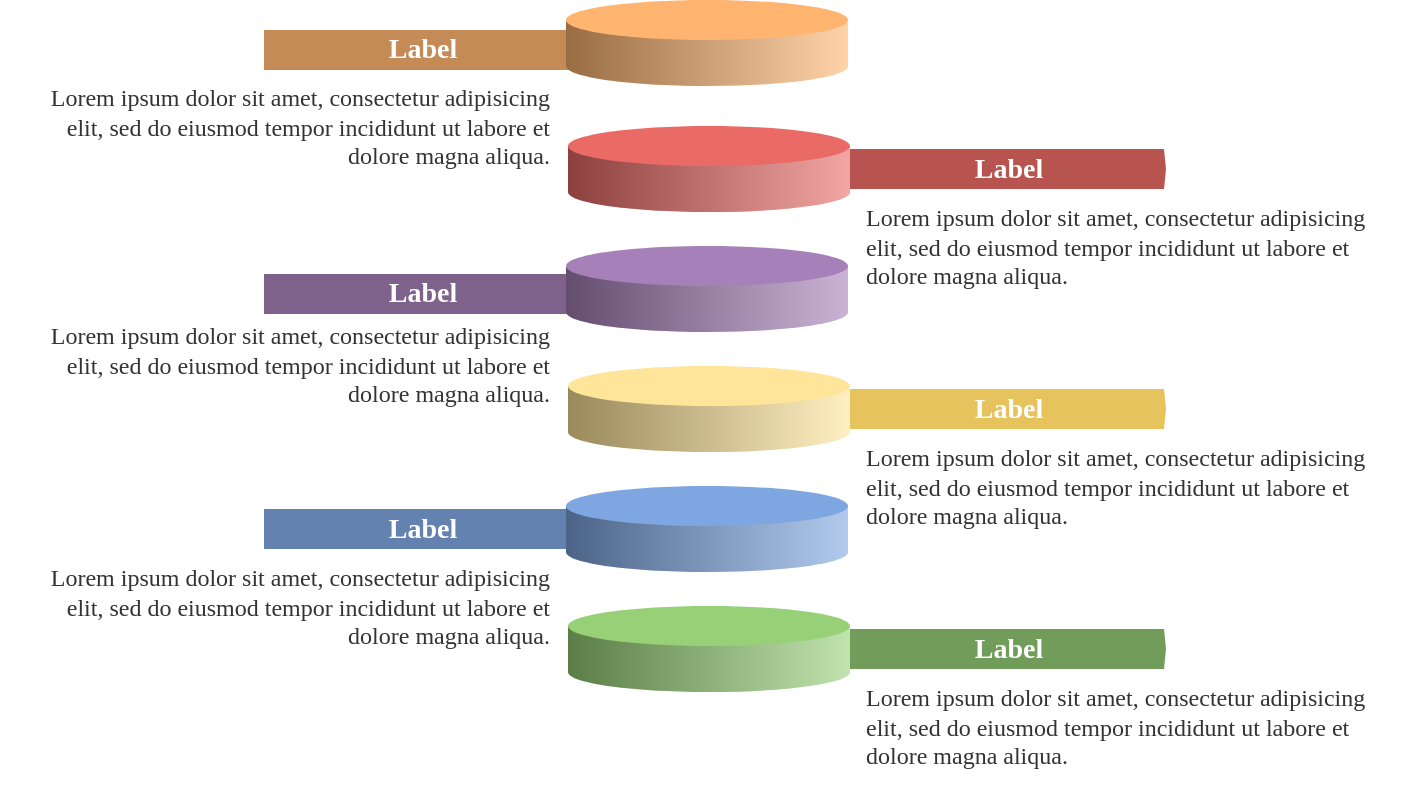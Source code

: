 <mxfile version="20.0.1" type="device"><diagram id="Y866DASt3MzpiJiUYrSB" name="Page-1"><mxGraphModel dx="1124" dy="638" grid="0" gridSize="10" guides="1" tooltips="1" connect="1" arrows="1" fold="1" page="1" pageScale="1" pageWidth="1169" pageHeight="827" math="0" shadow="0"><root><mxCell id="0"/><mxCell id="1" parent="0"/><mxCell id="jNTM52YTxWMKljqT_B0W-1" value="" style="group" vertex="1" connectable="0" parent="1"><mxGeometry x="172" y="197" width="424" height="97" as="geometry"/></mxCell><mxCell id="jNTM52YTxWMKljqT_B0W-2" value="Label" style="html=1;shape=mxgraph.infographic.ribbonSimple;notch1=0;notch2=1;fillColor=#C48B56;strokeColor=none;align=center;verticalAlign=middle;fontSize=14;fontStyle=1;shadow=0;sketch=0;fontFamily=Verdana;fontColor=#FFFFFF;" vertex="1" parent="jNTM52YTxWMKljqT_B0W-1"><mxGeometry x="132" y="15" width="158" height="20" as="geometry"/></mxCell><mxCell id="jNTM52YTxWMKljqT_B0W-3" value="" style="verticalLabelPosition=bottom;verticalAlign=top;html=1;shape=mxgraph.infographic.cylinder;fillColor=#FFB570;strokeColor=none;fontFamily=Verdana;fontSize=12;fontColor=#719C59;shadow=0;" vertex="1" parent="jNTM52YTxWMKljqT_B0W-1"><mxGeometry x="283" width="141" height="43" as="geometry"/></mxCell><mxCell id="jNTM52YTxWMKljqT_B0W-4" value="&lt;h1 style=&quot;font-size: 12px;&quot;&gt;&lt;font style=&quot;font-size: 12px;&quot;&gt;&lt;br&gt;&lt;/font&gt;&lt;/h1&gt;&lt;p style=&quot;font-size: 12px;&quot;&gt;&lt;font style=&quot;font-size: 12px;&quot;&gt;Lorem ipsum dolor sit amet, consectetur adipisicing elit, sed do eiusmod tempor incididunt ut labore et dolore magna aliqua.&lt;/font&gt;&lt;/p&gt;" style="text;html=1;strokeColor=none;fillColor=none;spacing=8;spacingTop=-20;whiteSpace=wrap;overflow=hidden;rounded=0;shadow=0;sketch=0;fontFamily=Verdana;fontSize=10;fontColor=#333333;align=right;" vertex="1" parent="jNTM52YTxWMKljqT_B0W-1"><mxGeometry y="15" width="283" height="82" as="geometry"/></mxCell><mxCell id="jNTM52YTxWMKljqT_B0W-5" value="" style="group" vertex="1" connectable="0" parent="1"><mxGeometry x="456" y="260" width="424" height="93.5" as="geometry"/></mxCell><mxCell id="jNTM52YTxWMKljqT_B0W-6" value="Label" style="html=1;shape=mxgraph.infographic.ribbonSimple;notch1=0;notch2=1;fillColor=#B85450;strokeColor=none;align=center;verticalAlign=middle;fontSize=14;fontStyle=1;shadow=0;sketch=0;fontFamily=Verdana;fontColor=#FFFFFF;" vertex="1" parent="jNTM52YTxWMKljqT_B0W-5"><mxGeometry x="141" y="11.5" width="158" height="20" as="geometry"/></mxCell><mxCell id="jNTM52YTxWMKljqT_B0W-7" value="" style="verticalLabelPosition=bottom;verticalAlign=top;html=1;shape=mxgraph.infographic.cylinder;fillColor=#EA6B66;strokeColor=none;fontFamily=Verdana;fontSize=12;fontColor=#719C59;shadow=0;" vertex="1" parent="jNTM52YTxWMKljqT_B0W-5"><mxGeometry width="141" height="43" as="geometry"/></mxCell><mxCell id="jNTM52YTxWMKljqT_B0W-8" value="&lt;h1 style=&quot;font-size: 12px;&quot;&gt;&lt;font style=&quot;font-size: 12px;&quot;&gt;&lt;br&gt;&lt;/font&gt;&lt;/h1&gt;&lt;p style=&quot;font-size: 12px;&quot;&gt;&lt;font style=&quot;font-size: 12px;&quot;&gt;Lorem ipsum dolor sit amet, consectetur adipisicing elit, sed do eiusmod tempor incididunt ut labore et dolore magna aliqua.&lt;/font&gt;&lt;/p&gt;" style="text;html=1;strokeColor=none;fillColor=none;spacing=8;spacingTop=-20;whiteSpace=wrap;overflow=hidden;rounded=0;shadow=0;sketch=0;fontFamily=Verdana;fontSize=10;fontColor=#333333;" vertex="1" parent="jNTM52YTxWMKljqT_B0W-5"><mxGeometry x="141" y="11.5" width="283" height="82" as="geometry"/></mxCell><mxCell id="jNTM52YTxWMKljqT_B0W-9" value="" style="group" vertex="1" connectable="0" parent="1"><mxGeometry x="172" y="320" width="424" height="92.5" as="geometry"/></mxCell><mxCell id="jNTM52YTxWMKljqT_B0W-10" value="Label" style="html=1;shape=mxgraph.infographic.ribbonSimple;notch1=0;notch2=1;fillColor=#7F628C;strokeColor=none;align=center;verticalAlign=middle;fontSize=14;fontStyle=1;shadow=0;sketch=0;fontFamily=Verdana;fontColor=#FFFFFF;" vertex="1" parent="jNTM52YTxWMKljqT_B0W-9"><mxGeometry x="132" y="14" width="158" height="20" as="geometry"/></mxCell><mxCell id="jNTM52YTxWMKljqT_B0W-11" value="" style="verticalLabelPosition=bottom;verticalAlign=top;html=1;shape=mxgraph.infographic.cylinder;fillColor=#A680B8;strokeColor=none;fontFamily=Verdana;fontSize=12;fontColor=#719C59;shadow=0;" vertex="1" parent="jNTM52YTxWMKljqT_B0W-9"><mxGeometry x="283" width="141" height="43" as="geometry"/></mxCell><mxCell id="jNTM52YTxWMKljqT_B0W-12" value="&lt;h1 style=&quot;font-size: 12px;&quot;&gt;&lt;font style=&quot;font-size: 12px;&quot;&gt;&lt;br&gt;&lt;/font&gt;&lt;/h1&gt;&lt;p style=&quot;font-size: 12px;&quot;&gt;&lt;font style=&quot;font-size: 12px;&quot;&gt;Lorem ipsum dolor sit amet, consectetur adipisicing elit, sed do eiusmod tempor incididunt ut labore et dolore magna aliqua.&lt;/font&gt;&lt;/p&gt;" style="text;html=1;strokeColor=none;fillColor=none;spacing=8;spacingTop=-20;whiteSpace=wrap;overflow=hidden;rounded=0;shadow=0;sketch=0;fontFamily=Verdana;fontSize=10;fontColor=#333333;align=right;" vertex="1" parent="jNTM52YTxWMKljqT_B0W-9"><mxGeometry y="10.5" width="283" height="82" as="geometry"/></mxCell><mxCell id="jNTM52YTxWMKljqT_B0W-13" value="" style="group" vertex="1" connectable="0" parent="1"><mxGeometry x="456" y="380" width="424" height="93.5" as="geometry"/></mxCell><mxCell id="jNTM52YTxWMKljqT_B0W-14" value="Label" style="html=1;shape=mxgraph.infographic.ribbonSimple;notch1=0;notch2=1;fillColor=#E6C35C;strokeColor=none;align=center;verticalAlign=middle;fontSize=14;fontStyle=1;shadow=0;sketch=0;fontFamily=Verdana;fontColor=#FFFFFF;" vertex="1" parent="jNTM52YTxWMKljqT_B0W-13"><mxGeometry x="141" y="11.5" width="158" height="20" as="geometry"/></mxCell><mxCell id="jNTM52YTxWMKljqT_B0W-15" value="" style="verticalLabelPosition=bottom;verticalAlign=top;html=1;shape=mxgraph.infographic.cylinder;fillColor=#FFE599;strokeColor=none;fontFamily=Verdana;fontSize=12;fontColor=#719C59;shadow=0;" vertex="1" parent="jNTM52YTxWMKljqT_B0W-13"><mxGeometry width="141" height="43" as="geometry"/></mxCell><mxCell id="jNTM52YTxWMKljqT_B0W-16" value="&lt;h1 style=&quot;font-size: 12px;&quot;&gt;&lt;font style=&quot;font-size: 12px;&quot;&gt;&lt;br&gt;&lt;/font&gt;&lt;/h1&gt;&lt;p style=&quot;font-size: 12px;&quot;&gt;&lt;font style=&quot;font-size: 12px;&quot;&gt;Lorem ipsum dolor sit amet, consectetur adipisicing elit, sed do eiusmod tempor incididunt ut labore et dolore magna aliqua.&lt;/font&gt;&lt;/p&gt;" style="text;html=1;strokeColor=none;fillColor=none;spacing=8;spacingTop=-20;whiteSpace=wrap;overflow=hidden;rounded=0;shadow=0;sketch=0;fontFamily=Verdana;fontSize=10;fontColor=#333333;" vertex="1" parent="jNTM52YTxWMKljqT_B0W-13"><mxGeometry x="141" y="11.5" width="283" height="82" as="geometry"/></mxCell><mxCell id="jNTM52YTxWMKljqT_B0W-17" value="" style="group" vertex="1" connectable="0" parent="1"><mxGeometry x="172" y="440" width="424" height="93.5" as="geometry"/></mxCell><mxCell id="jNTM52YTxWMKljqT_B0W-18" value="Label" style="html=1;shape=mxgraph.infographic.ribbonSimple;notch1=0;notch2=1;fillColor=#6382B0;strokeColor=none;align=center;verticalAlign=middle;fontSize=14;fontStyle=1;shadow=0;sketch=0;fontFamily=Verdana;fontColor=#FFFFFF;" vertex="1" parent="jNTM52YTxWMKljqT_B0W-17"><mxGeometry x="132" y="11.5" width="158" height="20" as="geometry"/></mxCell><mxCell id="jNTM52YTxWMKljqT_B0W-19" value="" style="verticalLabelPosition=bottom;verticalAlign=top;html=1;shape=mxgraph.infographic.cylinder;fillColor=#7EA6E0;strokeColor=none;fontFamily=Verdana;fontSize=12;fontColor=#719C59;shadow=0;" vertex="1" parent="jNTM52YTxWMKljqT_B0W-17"><mxGeometry x="283" width="141" height="43" as="geometry"/></mxCell><mxCell id="jNTM52YTxWMKljqT_B0W-20" value="&lt;h1 style=&quot;font-size: 12px;&quot;&gt;&lt;font style=&quot;font-size: 12px;&quot;&gt;&lt;br&gt;&lt;/font&gt;&lt;/h1&gt;&lt;p style=&quot;font-size: 12px;&quot;&gt;&lt;font style=&quot;font-size: 12px;&quot;&gt;Lorem ipsum dolor sit amet, consectetur adipisicing elit, sed do eiusmod tempor incididunt ut labore et dolore magna aliqua.&lt;/font&gt;&lt;/p&gt;" style="text;html=1;strokeColor=none;fillColor=none;spacing=8;spacingTop=-20;whiteSpace=wrap;overflow=hidden;rounded=0;shadow=0;sketch=0;fontFamily=Verdana;fontSize=10;fontColor=#333333;align=right;" vertex="1" parent="jNTM52YTxWMKljqT_B0W-17"><mxGeometry y="11.5" width="283" height="82" as="geometry"/></mxCell><mxCell id="jNTM52YTxWMKljqT_B0W-21" value="" style="group" vertex="1" connectable="0" parent="1"><mxGeometry x="456" y="500" width="424" height="93.5" as="geometry"/></mxCell><mxCell id="jNTM52YTxWMKljqT_B0W-22" value="Label" style="html=1;shape=mxgraph.infographic.ribbonSimple;notch1=0;notch2=1;fillColor=#719C59;strokeColor=none;align=center;verticalAlign=middle;fontSize=14;fontStyle=1;shadow=0;sketch=0;fontFamily=Verdana;fontColor=#FFFFFF;" vertex="1" parent="jNTM52YTxWMKljqT_B0W-21"><mxGeometry x="141" y="11.5" width="158" height="20" as="geometry"/></mxCell><mxCell id="jNTM52YTxWMKljqT_B0W-23" value="" style="verticalLabelPosition=bottom;verticalAlign=top;html=1;shape=mxgraph.infographic.cylinder;fillColor=#97D077;strokeColor=none;fontFamily=Verdana;fontSize=12;fontColor=#719C59;shadow=0;" vertex="1" parent="jNTM52YTxWMKljqT_B0W-21"><mxGeometry width="141" height="43" as="geometry"/></mxCell><mxCell id="jNTM52YTxWMKljqT_B0W-24" value="&lt;h1 style=&quot;font-size: 12px;&quot;&gt;&lt;font style=&quot;font-size: 12px;&quot;&gt;&lt;br&gt;&lt;/font&gt;&lt;/h1&gt;&lt;p style=&quot;font-size: 12px;&quot;&gt;&lt;font style=&quot;font-size: 12px;&quot;&gt;Lorem ipsum dolor sit amet, consectetur adipisicing elit, sed do eiusmod tempor incididunt ut labore et dolore magna aliqua.&lt;/font&gt;&lt;/p&gt;" style="text;html=1;strokeColor=none;fillColor=none;spacing=8;spacingTop=-20;whiteSpace=wrap;overflow=hidden;rounded=0;shadow=0;sketch=0;fontFamily=Verdana;fontSize=10;fontColor=#333333;" vertex="1" parent="jNTM52YTxWMKljqT_B0W-21"><mxGeometry x="141" y="11.5" width="283" height="82" as="geometry"/></mxCell></root></mxGraphModel></diagram></mxfile>